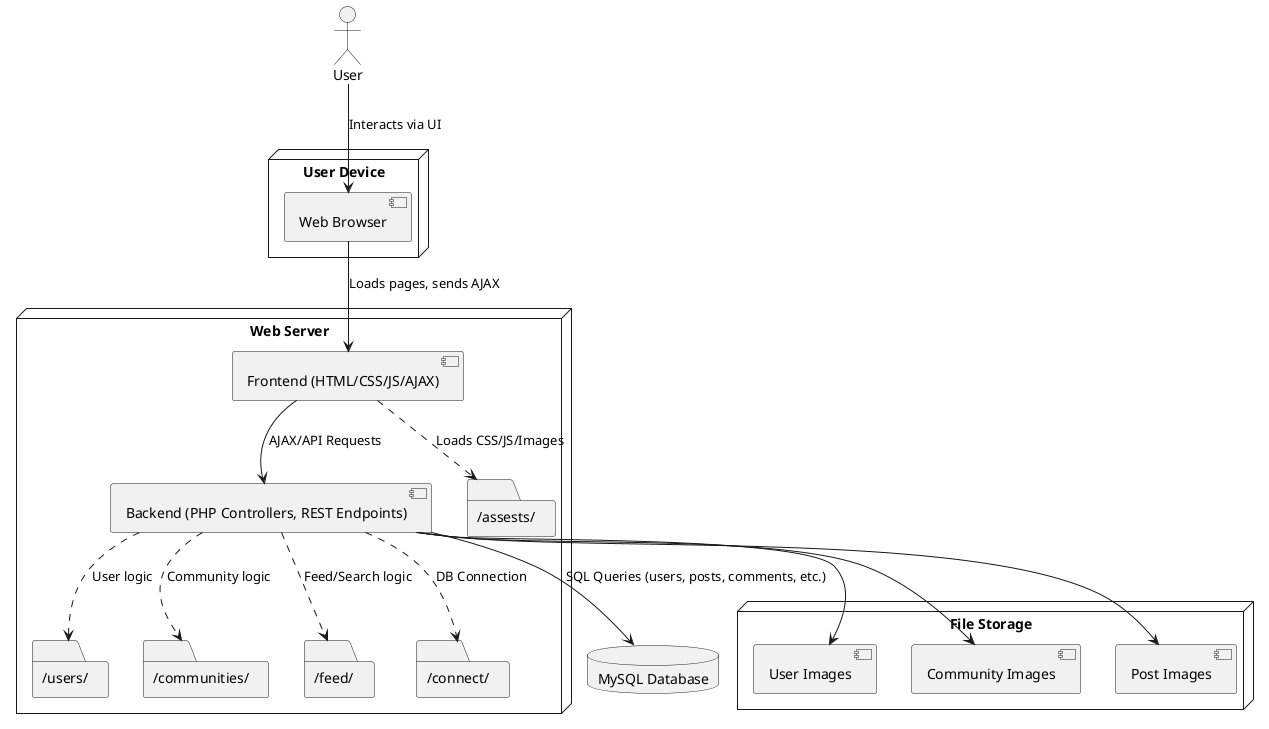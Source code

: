 @startuml
actor User

node "User Device" {
  [Web Browser]
}

node "Web Server" {
  [Frontend (HTML/CSS/JS/AJAX)]
  [Backend (PHP Controllers, REST Endpoints)]
  folder "/users/"
  folder "/communities/"
  folder "/feed/"
  folder "/assests/"
  folder "/connect/"
}

database "MySQL Database" as db

node "File Storage" {
  [User Images]
  [Community Images]
  [Post Images]
}

User --> [Web Browser] : Interacts via UI
[Web Browser] --> [Frontend (HTML/CSS/JS/AJAX)] : Loads pages, sends AJAX
[Frontend (HTML/CSS/JS/AJAX)] --> [Backend (PHP Controllers, REST Endpoints)] : AJAX/API Requests
[Backend (PHP Controllers, REST Endpoints)] --> db : SQL Queries (users, posts, comments, etc.)
[Backend (PHP Controllers, REST Endpoints)] --> [User Images]
[Backend (PHP Controllers, REST Endpoints)] --> [Community Images]
[Backend (PHP Controllers, REST Endpoints)] --> [Post Images]

[Backend (PHP Controllers, REST Endpoints)] ..> "/users/" : User logic
[Backend (PHP Controllers, REST Endpoints)] ..> "/communities/" : Community logic
[Backend (PHP Controllers, REST Endpoints)] ..> "/feed/" : Feed/Search logic
[Frontend (HTML/CSS/JS/AJAX)] ..> "/assests/" : Loads CSS/JS/Images
[Backend (PHP Controllers, REST Endpoints)] ..> "/connect/" : DB Connection

@enduml
